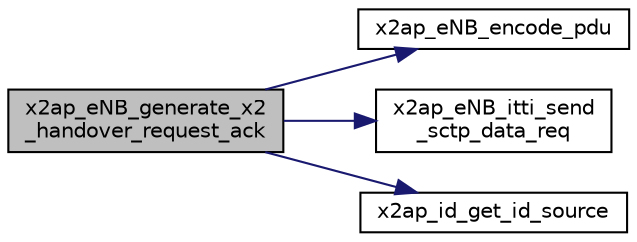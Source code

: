 digraph "x2ap_eNB_generate_x2_handover_request_ack"
{
 // LATEX_PDF_SIZE
  edge [fontname="Helvetica",fontsize="10",labelfontname="Helvetica",labelfontsize="10"];
  node [fontname="Helvetica",fontsize="10",shape=record];
  rankdir="LR";
  Node1 [label="x2ap_eNB_generate_x2\l_handover_request_ack",height=0.2,width=0.4,color="black", fillcolor="grey75", style="filled", fontcolor="black",tooltip=" "];
  Node1 -> Node2 [color="midnightblue",fontsize="10",style="solid",fontname="Helvetica"];
  Node2 [label="x2ap_eNB_encode_pdu",height=0.2,width=0.4,color="black", fillcolor="white", style="filled",URL="$x2ap__eNB__encoder_8c.html#a34074e4f64688708ee6742c0402cca01",tooltip=" "];
  Node1 -> Node3 [color="midnightblue",fontsize="10",style="solid",fontname="Helvetica"];
  Node3 [label="x2ap_eNB_itti_send\l_sctp_data_req",height=0.2,width=0.4,color="black", fillcolor="white", style="filled",URL="$x2ap__eNB__itti__messaging_8c.html#af47fa17d2a10b4e8bceaf3d7c23fb084",tooltip=" "];
  Node1 -> Node4 [color="midnightblue",fontsize="10",style="solid",fontname="Helvetica"];
  Node4 [label="x2ap_id_get_id_source",height=0.2,width=0.4,color="black", fillcolor="white", style="filled",URL="$x2ap__ids_8c.html#aab261edf75971d4d872effda454494eb",tooltip=" "];
}
